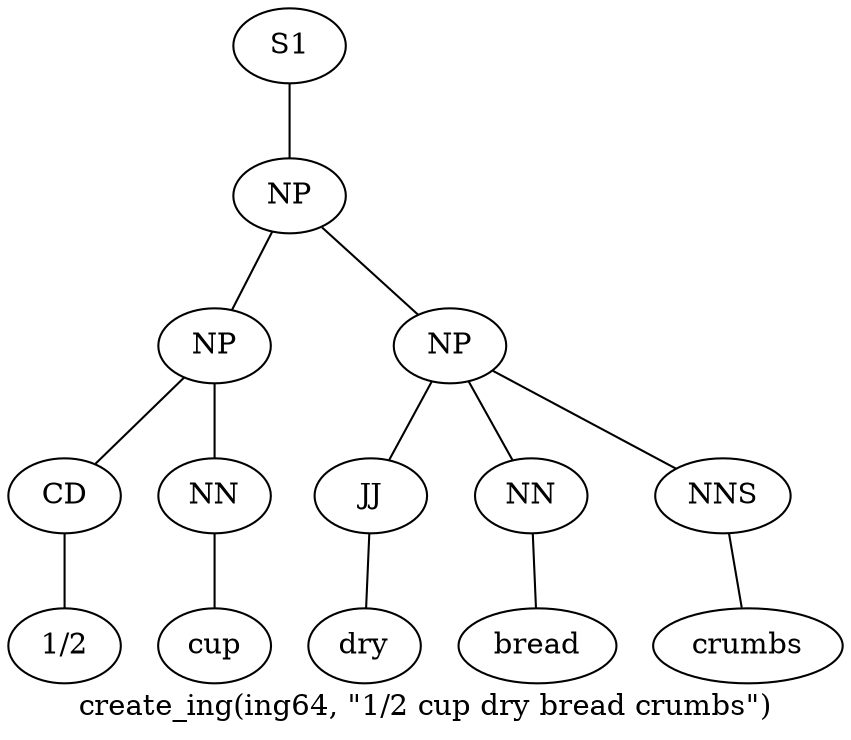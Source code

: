 graph SyntaxGraph {
	label = "create_ing(ing64, \"1/2 cup dry bread crumbs\")";
	Node0 [label="S1"];
	Node1 [label="NP"];
	Node2 [label="NP"];
	Node3 [label="CD"];
	Node4 [label="1/2"];
	Node5 [label="NN"];
	Node6 [label="cup"];
	Node7 [label="NP"];
	Node8 [label="JJ"];
	Node9 [label="dry"];
	Node10 [label="NN"];
	Node11 [label="bread"];
	Node12 [label="NNS"];
	Node13 [label="crumbs"];

	Node0 -- Node1;
	Node1 -- Node2;
	Node1 -- Node7;
	Node2 -- Node3;
	Node2 -- Node5;
	Node3 -- Node4;
	Node5 -- Node6;
	Node7 -- Node8;
	Node7 -- Node10;
	Node7 -- Node12;
	Node8 -- Node9;
	Node10 -- Node11;
	Node12 -- Node13;
}